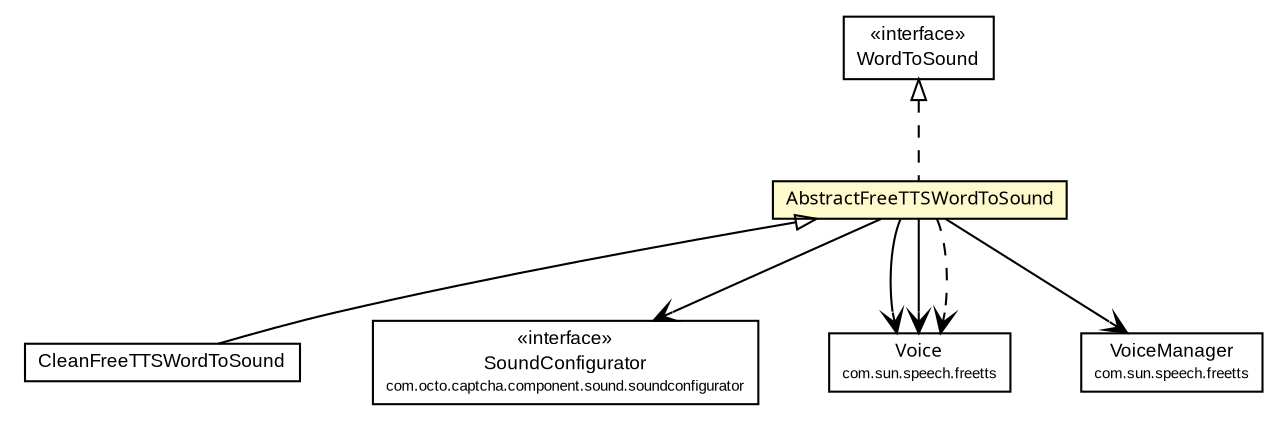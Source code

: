 #!/usr/local/bin/dot
#
# Class diagram 
# Generated by UmlGraph version 4.6 (http://www.spinellis.gr/sw/umlgraph)
#

digraph G {
	edge [fontname="arial",fontsize=10,labelfontname="arial",labelfontsize=10];
	node [fontname="arial",fontsize=10,shape=plaintext];
	// com.octo.captcha.component.sound.wordtosound.CleanFreeTTSWordToSound
	c124 [label=<<table border="0" cellborder="1" cellspacing="0" cellpadding="2" port="p" href="./CleanFreeTTSWordToSound.html">
		<tr><td><table border="0" cellspacing="0" cellpadding="1">
			<tr><td> CleanFreeTTSWordToSound </td></tr>
		</table></td></tr>
		</table>>, fontname="arial", fontcolor="black", fontsize=9.0];
	// com.octo.captcha.component.sound.wordtosound.AbstractFreeTTSWordToSound
	c125 [label=<<table border="0" cellborder="1" cellspacing="0" cellpadding="2" port="p" bgcolor="lemonChiffon" href="./AbstractFreeTTSWordToSound.html">
		<tr><td><table border="0" cellspacing="0" cellpadding="1">
			<tr><td><font face="ariali"> AbstractFreeTTSWordToSound </font></td></tr>
		</table></td></tr>
		</table>>, fontname="arial", fontcolor="black", fontsize=9.0];
	//com.octo.captcha.component.sound.wordtosound.CleanFreeTTSWordToSound extends com.octo.captcha.component.sound.wordtosound.AbstractFreeTTSWordToSound
	c125:p -> c124:p [dir=back,arrowtail=empty];
	//com.octo.captcha.component.sound.wordtosound.AbstractFreeTTSWordToSound implements com.octo.captcha.component.sound.wordtosound.WordToSound
	c130:p -> c125:p [dir=back,arrowtail=empty,style=dashed];
	// com.octo.captcha.component.sound.wordtosound.AbstractFreeTTSWordToSound NAVASSOC com.octo.captcha.component.sound.soundconfigurator.SoundConfigurator
	c125:p -> c131:p [taillabel="", label="", headlabel="", fontname="arial", fontcolor="black", fontsize=10.0, color="black", arrowhead=open];
	// com.octo.captcha.component.sound.wordtosound.AbstractFreeTTSWordToSound NAVASSOC com.sun.speech.freetts.Voice
	c125:p -> c132:p [taillabel="", label="", headlabel="", fontname="arial", fontcolor="black", fontsize=10.0, color="black", arrowhead=open];
	// com.octo.captcha.component.sound.wordtosound.AbstractFreeTTSWordToSound NAVASSOC com.sun.speech.freetts.Voice
	c125:p -> c132:p [taillabel="", label="", headlabel="", fontname="arial", fontcolor="black", fontsize=10.0, color="black", arrowhead=open];
	// com.octo.captcha.component.sound.wordtosound.AbstractFreeTTSWordToSound NAVASSOC com.sun.speech.freetts.VoiceManager
	c125:p -> c133:p [taillabel="", label="", headlabel="", fontname="arial", fontcolor="black", fontsize=10.0, color="black", arrowhead=open];
	// com.octo.captcha.component.sound.wordtosound.AbstractFreeTTSWordToSound DEPEND com.sun.speech.freetts.Voice
	c125:p -> c132:p [taillabel="", label="", headlabel="", fontname="arial", fontcolor="black", fontsize=10.0, color="black", arrowhead=open, style=dashed];
	// com.octo.captcha.component.sound.soundconfigurator.SoundConfigurator
	c131 [label=<<table border="0" cellborder="1" cellspacing="0" cellpadding="2" port="p" href="http://java.sun.com/j2se/1.4.2/docs/api/com/octo/captcha/component/sound/soundconfigurator/SoundConfigurator.html">
		<tr><td><table border="0" cellspacing="0" cellpadding="1">
			<tr><td> &laquo;interface&raquo; </td></tr>
			<tr><td> SoundConfigurator </td></tr>
			<tr><td><font point-size="7.0"> com.octo.captcha.component.sound.soundconfigurator </font></td></tr>
		</table></td></tr>
		</table>>, fontname="arial", fontcolor="black", fontsize=9.0];
	// com.sun.speech.freetts.VoiceManager
	c133 [label=<<table border="0" cellborder="1" cellspacing="0" cellpadding="2" port="p" href="http://java.sun.com/j2se/1.4.2/docs/api/com/sun/speech/freetts/VoiceManager.html">
		<tr><td><table border="0" cellspacing="0" cellpadding="1">
			<tr><td> VoiceManager </td></tr>
			<tr><td><font point-size="7.0"> com.sun.speech.freetts </font></td></tr>
		</table></td></tr>
		</table>>, fontname="arial", fontcolor="black", fontsize=9.0];
	// com.octo.captcha.component.sound.wordtosound.WordToSound
	c130 [label=<<table border="0" cellborder="1" cellspacing="0" cellpadding="2" port="p" href="http://java.sun.com/j2se/1.4.2/docs/api/com/octo/captcha/component/sound/wordtosound/WordToSound.html">
		<tr><td><table border="0" cellspacing="0" cellpadding="1">
			<tr><td> &laquo;interface&raquo; </td></tr>
			<tr><td> WordToSound </td></tr>
		</table></td></tr>
		</table>>, fontname="arial", fontcolor="black", fontsize=9.0];
	// com.sun.speech.freetts.Voice
	c132 [label=<<table border="0" cellborder="1" cellspacing="0" cellpadding="2" port="p" href="http://java.sun.com/j2se/1.4.2/docs/api/com/sun/speech/freetts/Voice.html">
		<tr><td><table border="0" cellspacing="0" cellpadding="1">
			<tr><td><font face="ariali"> Voice </font></td></tr>
			<tr><td><font point-size="7.0"> com.sun.speech.freetts </font></td></tr>
		</table></td></tr>
		</table>>, fontname="arial", fontcolor="black", fontsize=9.0];
}

